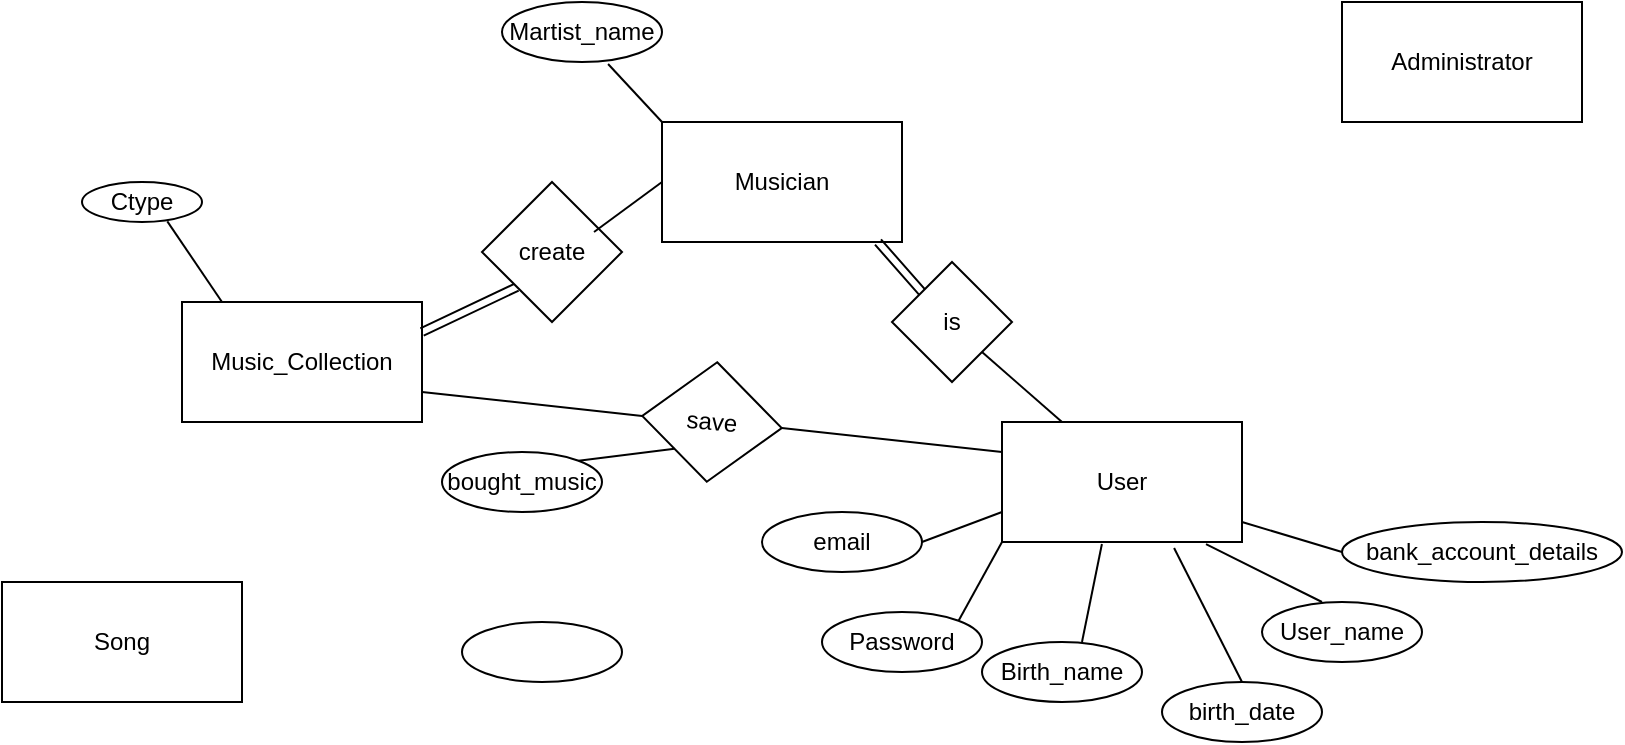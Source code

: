 <mxfile version="24.7.16">
  <diagram id="R2lEEEUBdFMjLlhIrx00" name="Page-1">
    <mxGraphModel dx="1834" dy="694" grid="1" gridSize="10" guides="1" tooltips="1" connect="1" arrows="1" fold="1" page="1" pageScale="1" pageWidth="850" pageHeight="1100" math="0" shadow="0" extFonts="Permanent Marker^https://fonts.googleapis.com/css?family=Permanent+Marker">
      <root>
        <mxCell id="0" />
        <mxCell id="1" parent="0" />
        <mxCell id="RiARQANX7ldXX6hN4Yw6-1" value="Musician" style="rounded=0;whiteSpace=wrap;html=1;" parent="1" vertex="1">
          <mxGeometry x="250" y="160" width="120" height="60" as="geometry" />
        </mxCell>
        <mxCell id="RiARQANX7ldXX6hN4Yw6-3" value="Administrator" style="rounded=0;whiteSpace=wrap;html=1;" parent="1" vertex="1">
          <mxGeometry x="590" y="100" width="120" height="60" as="geometry" />
        </mxCell>
        <mxCell id="RiARQANX7ldXX6hN4Yw6-4" value="Martist_name" style="ellipse;whiteSpace=wrap;html=1;" parent="1" vertex="1">
          <mxGeometry x="170" y="100" width="80" height="30" as="geometry" />
        </mxCell>
        <mxCell id="RiARQANX7ldXX6hN4Yw6-5" value="Birth_name" style="ellipse;whiteSpace=wrap;html=1;" parent="1" vertex="1">
          <mxGeometry x="410" y="420" width="80" height="30" as="geometry" />
        </mxCell>
        <mxCell id="RiARQANX7ldXX6hN4Yw6-6" value="email" style="ellipse;whiteSpace=wrap;html=1;" parent="1" vertex="1">
          <mxGeometry x="300" y="355" width="80" height="30" as="geometry" />
        </mxCell>
        <mxCell id="RiARQANX7ldXX6hN4Yw6-7" value="birth_date" style="ellipse;whiteSpace=wrap;html=1;" parent="1" vertex="1">
          <mxGeometry x="500" y="440" width="80" height="30" as="geometry" />
        </mxCell>
        <mxCell id="RiARQANX7ldXX6hN4Yw6-8" value="Password" style="ellipse;whiteSpace=wrap;html=1;" parent="1" vertex="1">
          <mxGeometry x="330" y="405" width="80" height="30" as="geometry" />
        </mxCell>
        <mxCell id="RiARQANX7ldXX6hN4Yw6-9" value="User" style="rounded=0;whiteSpace=wrap;html=1;" parent="1" vertex="1">
          <mxGeometry x="420" y="310" width="120" height="60" as="geometry" />
        </mxCell>
        <mxCell id="RiARQANX7ldXX6hN4Yw6-10" value="" style="endArrow=none;html=1;rounded=0;entryX=0;entryY=0;entryDx=0;entryDy=0;shape=link;width=4;exitX=0.9;exitY=1;exitDx=0;exitDy=0;exitPerimeter=0;" parent="1" source="RiARQANX7ldXX6hN4Yw6-1" target="RiARQANX7ldXX6hN4Yw6-22" edge="1">
          <mxGeometry width="50" height="50" relative="1" as="geometry">
            <mxPoint x="358" y="210" as="sourcePoint" />
            <mxPoint x="400" y="270" as="targetPoint" />
          </mxGeometry>
        </mxCell>
        <mxCell id="RiARQANX7ldXX6hN4Yw6-12" value="" style="endArrow=none;html=1;rounded=0;exitX=0.5;exitY=0;exitDx=0;exitDy=0;entryX=0.083;entryY=1.017;entryDx=0;entryDy=0;entryPerimeter=0;" parent="1" edge="1">
          <mxGeometry width="50" height="50" relative="1" as="geometry">
            <mxPoint x="460" y="420" as="sourcePoint" />
            <mxPoint x="469.96" y="371.02" as="targetPoint" />
          </mxGeometry>
        </mxCell>
        <mxCell id="RiARQANX7ldXX6hN4Yw6-13" value="" style="endArrow=none;html=1;rounded=0;exitX=0.5;exitY=0;exitDx=0;exitDy=0;entryX=0.717;entryY=1.05;entryDx=0;entryDy=0;entryPerimeter=0;" parent="1" source="RiARQANX7ldXX6hN4Yw6-7" target="RiARQANX7ldXX6hN4Yw6-9" edge="1">
          <mxGeometry width="50" height="50" relative="1" as="geometry">
            <mxPoint x="430" y="420" as="sourcePoint" />
            <mxPoint x="480" y="370" as="targetPoint" />
          </mxGeometry>
        </mxCell>
        <mxCell id="RiARQANX7ldXX6hN4Yw6-14" value="" style="endArrow=none;html=1;rounded=0;exitX=1;exitY=0;exitDx=0;exitDy=0;" parent="1" source="RiARQANX7ldXX6hN4Yw6-8" edge="1">
          <mxGeometry width="50" height="50" relative="1" as="geometry">
            <mxPoint x="400" y="415" as="sourcePoint" />
            <mxPoint x="420" y="370" as="targetPoint" />
          </mxGeometry>
        </mxCell>
        <mxCell id="RiARQANX7ldXX6hN4Yw6-15" value="" style="endArrow=none;html=1;rounded=0;exitX=1;exitY=0.5;exitDx=0;exitDy=0;entryX=0;entryY=0.5;entryDx=0;entryDy=0;" parent="1" source="RiARQANX7ldXX6hN4Yw6-6" edge="1">
          <mxGeometry width="50" height="50" relative="1" as="geometry">
            <mxPoint x="370" y="385" as="sourcePoint" />
            <mxPoint x="420" y="355" as="targetPoint" />
          </mxGeometry>
        </mxCell>
        <mxCell id="RiARQANX7ldXX6hN4Yw6-16" value="bank_account_details" style="ellipse;whiteSpace=wrap;html=1;" parent="1" vertex="1">
          <mxGeometry x="590" y="360" width="140" height="30" as="geometry" />
        </mxCell>
        <mxCell id="RiARQANX7ldXX6hN4Yw6-17" value="User_name" style="ellipse;whiteSpace=wrap;html=1;" parent="1" vertex="1">
          <mxGeometry x="550" y="400" width="80" height="30" as="geometry" />
        </mxCell>
        <mxCell id="RiARQANX7ldXX6hN4Yw6-18" value="" style="endArrow=none;html=1;rounded=0;exitX=0.375;exitY=0;exitDx=0;exitDy=0;exitPerimeter=0;entryX=0.85;entryY=1.017;entryDx=0;entryDy=0;entryPerimeter=0;" parent="1" source="RiARQANX7ldXX6hN4Yw6-17" target="RiARQANX7ldXX6hN4Yw6-9" edge="1">
          <mxGeometry width="50" height="50" relative="1" as="geometry">
            <mxPoint x="600" y="370" as="sourcePoint" />
            <mxPoint x="650" y="320" as="targetPoint" />
          </mxGeometry>
        </mxCell>
        <mxCell id="RiARQANX7ldXX6hN4Yw6-19" value="" style="endArrow=none;html=1;rounded=0;entryX=0;entryY=0.5;entryDx=0;entryDy=0;" parent="1" target="RiARQANX7ldXX6hN4Yw6-16" edge="1">
          <mxGeometry width="50" height="50" relative="1" as="geometry">
            <mxPoint x="540" y="360" as="sourcePoint" />
            <mxPoint x="590" y="310" as="targetPoint" />
          </mxGeometry>
        </mxCell>
        <mxCell id="RiARQANX7ldXX6hN4Yw6-20" value="" style="endArrow=none;html=1;rounded=0;exitX=1;exitY=1;exitDx=0;exitDy=0;" parent="1" source="RiARQANX7ldXX6hN4Yw6-22" edge="1">
          <mxGeometry width="50" height="50" relative="1" as="geometry">
            <mxPoint x="400" y="360" as="sourcePoint" />
            <mxPoint x="450" y="310" as="targetPoint" />
          </mxGeometry>
        </mxCell>
        <mxCell id="RiARQANX7ldXX6hN4Yw6-21" value="" style="endArrow=none;html=1;rounded=0;exitX=0;exitY=0;exitDx=0;exitDy=0;entryX=0.663;entryY=1.033;entryDx=0;entryDy=0;entryPerimeter=0;" parent="1" source="RiARQANX7ldXX6hN4Yw6-1" target="RiARQANX7ldXX6hN4Yw6-4" edge="1">
          <mxGeometry width="50" height="50" relative="1" as="geometry">
            <mxPoint x="180" y="180" as="sourcePoint" />
            <mxPoint x="230" y="130" as="targetPoint" />
          </mxGeometry>
        </mxCell>
        <mxCell id="RiARQANX7ldXX6hN4Yw6-22" value="is" style="rhombus;whiteSpace=wrap;html=1;" parent="1" vertex="1">
          <mxGeometry x="365" y="230" width="60" height="60" as="geometry" />
        </mxCell>
        <mxCell id="RiARQANX7ldXX6hN4Yw6-24" value="Music_Collection" style="rounded=0;whiteSpace=wrap;html=1;" parent="1" vertex="1">
          <mxGeometry x="10" y="250" width="120" height="60" as="geometry" />
        </mxCell>
        <mxCell id="RiARQANX7ldXX6hN4Yw6-25" value="" style="endArrow=none;html=1;rounded=0;exitX=1;exitY=0.25;exitDx=0;exitDy=0;entryX=0;entryY=1;entryDx=0;entryDy=0;shape=link;" parent="1" source="RiARQANX7ldXX6hN4Yw6-24" target="RiARQANX7ldXX6hN4Yw6-27" edge="1">
          <mxGeometry width="50" height="50" relative="1" as="geometry">
            <mxPoint x="200" y="240" as="sourcePoint" />
            <mxPoint x="170" y="240" as="targetPoint" />
          </mxGeometry>
        </mxCell>
        <mxCell id="RiARQANX7ldXX6hN4Yw6-26" value="" style="endArrow=none;html=1;rounded=0;entryX=0;entryY=0.25;entryDx=0;entryDy=0;exitX=1;exitY=0.5;exitDx=0;exitDy=0;" parent="1" source="RiARQANX7ldXX6hN4Yw6-29" target="RiARQANX7ldXX6hN4Yw6-9" edge="1">
          <mxGeometry width="50" height="50" relative="1" as="geometry">
            <mxPoint x="190" y="310" as="sourcePoint" />
            <mxPoint x="240" y="260" as="targetPoint" />
          </mxGeometry>
        </mxCell>
        <mxCell id="RiARQANX7ldXX6hN4Yw6-27" value="create" style="rhombus;whiteSpace=wrap;html=1;" parent="1" vertex="1">
          <mxGeometry x="160" y="190" width="70" height="70" as="geometry" />
        </mxCell>
        <mxCell id="RiARQANX7ldXX6hN4Yw6-28" value="" style="endArrow=none;html=1;rounded=0;exitX=0.8;exitY=0.357;exitDx=0;exitDy=0;exitPerimeter=0;" parent="1" source="RiARQANX7ldXX6hN4Yw6-27" edge="1">
          <mxGeometry width="50" height="50" relative="1" as="geometry">
            <mxPoint x="200" y="240" as="sourcePoint" />
            <mxPoint x="250" y="190" as="targetPoint" />
          </mxGeometry>
        </mxCell>
        <mxCell id="RiARQANX7ldXX6hN4Yw6-31" value="" style="endArrow=none;html=1;rounded=0;entryX=0;entryY=0.5;entryDx=0;entryDy=0;exitX=1;exitY=0.75;exitDx=0;exitDy=0;" parent="1" source="RiARQANX7ldXX6hN4Yw6-24" target="RiARQANX7ldXX6hN4Yw6-29" edge="1">
          <mxGeometry width="50" height="50" relative="1" as="geometry">
            <mxPoint x="130" y="295" as="sourcePoint" />
            <mxPoint x="420" y="325" as="targetPoint" />
          </mxGeometry>
        </mxCell>
        <mxCell id="RiARQANX7ldXX6hN4Yw6-29" value="save" style="rhombus;whiteSpace=wrap;html=1;rotation=5;" parent="1" vertex="1">
          <mxGeometry x="240" y="280" width="70" height="60" as="geometry" />
        </mxCell>
        <mxCell id="RiARQANX7ldXX6hN4Yw6-33" value="bought_music" style="ellipse;whiteSpace=wrap;html=1;" parent="1" vertex="1">
          <mxGeometry x="140" y="325" width="80" height="30" as="geometry" />
        </mxCell>
        <mxCell id="RiARQANX7ldXX6hN4Yw6-34" value="" style="endArrow=none;html=1;rounded=0;exitX=1;exitY=0;exitDx=0;exitDy=0;entryX=0;entryY=1;entryDx=0;entryDy=0;" parent="1" source="RiARQANX7ldXX6hN4Yw6-33" target="RiARQANX7ldXX6hN4Yw6-29" edge="1">
          <mxGeometry width="50" height="50" relative="1" as="geometry">
            <mxPoint x="210" y="380" as="sourcePoint" />
            <mxPoint x="260" y="330" as="targetPoint" />
          </mxGeometry>
        </mxCell>
        <mxCell id="RiARQANX7ldXX6hN4Yw6-35" value="" style="ellipse;whiteSpace=wrap;html=1;" parent="1" vertex="1">
          <mxGeometry x="150" y="410" width="80" height="30" as="geometry" />
        </mxCell>
        <mxCell id="RiARQANX7ldXX6hN4Yw6-36" value="Song" style="rounded=0;whiteSpace=wrap;html=1;" parent="1" vertex="1">
          <mxGeometry x="-80" y="390" width="120" height="60" as="geometry" />
        </mxCell>
        <mxCell id="RiARQANX7ldXX6hN4Yw6-37" value="Ctype" style="ellipse;whiteSpace=wrap;html=1;" parent="1" vertex="1">
          <mxGeometry x="-40" y="190" width="60" height="20" as="geometry" />
        </mxCell>
        <mxCell id="RiARQANX7ldXX6hN4Yw6-38" value="" style="endArrow=none;html=1;rounded=0;entryX=0.711;entryY=0.983;entryDx=0;entryDy=0;entryPerimeter=0;" parent="1" target="RiARQANX7ldXX6hN4Yw6-37" edge="1">
          <mxGeometry width="50" height="50" relative="1" as="geometry">
            <mxPoint x="30" y="250" as="sourcePoint" />
            <mxPoint x="80" y="200" as="targetPoint" />
          </mxGeometry>
        </mxCell>
      </root>
    </mxGraphModel>
  </diagram>
</mxfile>
